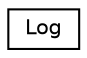 digraph "Graphical Class Hierarchy"
{
  edge [fontname="Helvetica",fontsize="10",labelfontname="Helvetica",labelfontsize="10"];
  node [fontname="Helvetica",fontsize="10",shape=record];
  rankdir="LR";
  Node0 [label="Log",height=0.2,width=0.4,color="black", fillcolor="white", style="filled",URL="$classaworx_1_1lib_1_1lox_1_1Log.html"];
}

